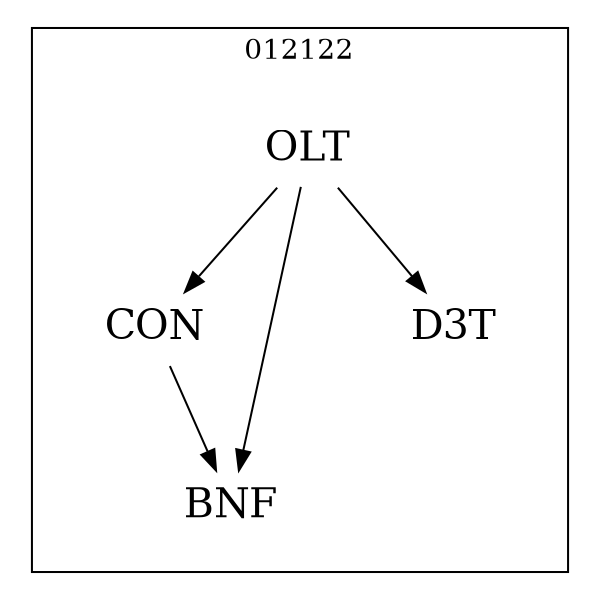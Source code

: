 strict digraph DAGS {
	size = "4,4!" ; ratio ="fill"; subgraph cluster_0{
			labeldoc = "t";
			label = "012122";node	[label= CON, shape = plaintext, fontsize=20] CON;node	[label= BNF, shape = plaintext, fontsize=20] BNF;node	[label= D3T, shape = plaintext, fontsize=20] D3T;node	[label= OLT, shape = plaintext, fontsize=20] OLT;
CON->BNF;
OLT->CON;
OLT->BNF;
OLT->D3T;
	}}